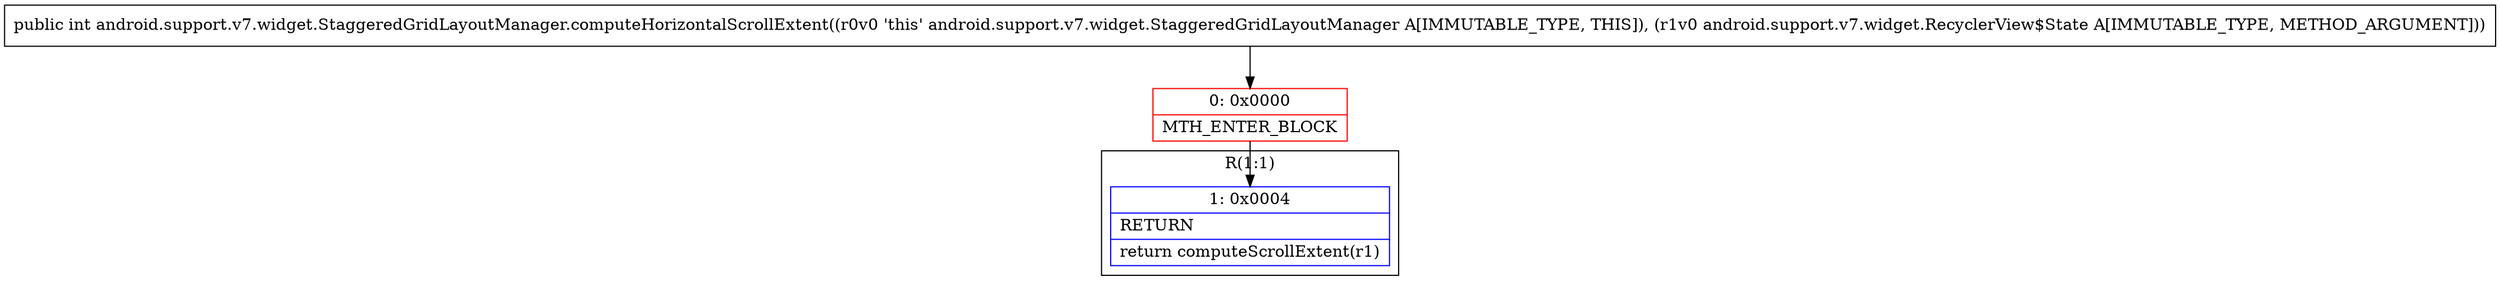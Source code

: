 digraph "CFG forandroid.support.v7.widget.StaggeredGridLayoutManager.computeHorizontalScrollExtent(Landroid\/support\/v7\/widget\/RecyclerView$State;)I" {
subgraph cluster_Region_1329682134 {
label = "R(1:1)";
node [shape=record,color=blue];
Node_1 [shape=record,label="{1\:\ 0x0004|RETURN\l|return computeScrollExtent(r1)\l}"];
}
Node_0 [shape=record,color=red,label="{0\:\ 0x0000|MTH_ENTER_BLOCK\l}"];
MethodNode[shape=record,label="{public int android.support.v7.widget.StaggeredGridLayoutManager.computeHorizontalScrollExtent((r0v0 'this' android.support.v7.widget.StaggeredGridLayoutManager A[IMMUTABLE_TYPE, THIS]), (r1v0 android.support.v7.widget.RecyclerView$State A[IMMUTABLE_TYPE, METHOD_ARGUMENT])) }"];
MethodNode -> Node_0;
Node_0 -> Node_1;
}

